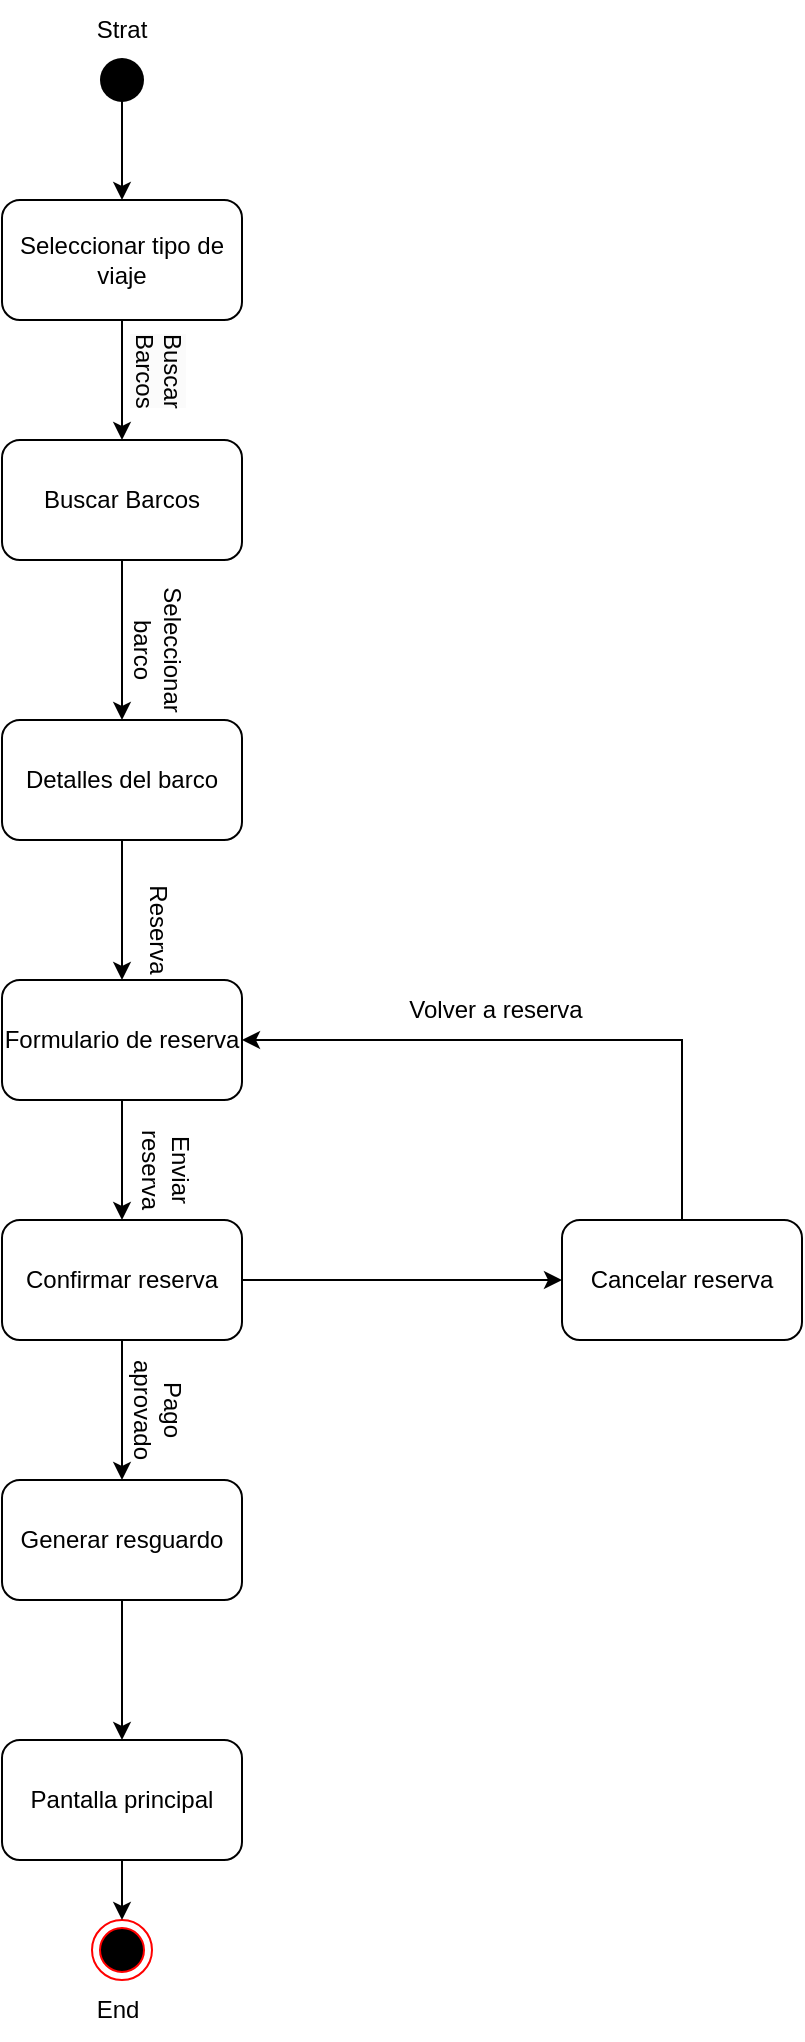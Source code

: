 <mxfile version="24.7.17">
  <diagram name="Pàgina-1" id="iYUXUyXI3bTQenoI2wBv">
    <mxGraphModel dx="1114" dy="592" grid="1" gridSize="10" guides="1" tooltips="1" connect="1" arrows="1" fold="1" page="1" pageScale="1" pageWidth="827" pageHeight="1169" math="0" shadow="0">
      <root>
        <mxCell id="0" />
        <mxCell id="1" parent="0" />
        <mxCell id="y_Qhik4XPTp8zQZSwxhd-2" style="edgeStyle=orthogonalEdgeStyle;rounded=0;orthogonalLoop=1;jettySize=auto;html=1;entryX=0.5;entryY=0;entryDx=0;entryDy=0;" edge="1" parent="1" source="x7MdzEhbPjzZ_axmg5Fu-2" target="x7MdzEhbPjzZ_axmg5Fu-8">
          <mxGeometry relative="1" as="geometry" />
        </mxCell>
        <mxCell id="x7MdzEhbPjzZ_axmg5Fu-2" value="" style="shape=waypoint;sketch=0;fillStyle=solid;size=6;pointerEvents=1;points=[];fillColor=none;resizable=0;rotatable=0;perimeter=centerPerimeter;snapToPoint=1;strokeWidth=9;" parent="1" vertex="1">
          <mxGeometry x="410" y="30" width="20" height="20" as="geometry" />
        </mxCell>
        <mxCell id="x7MdzEhbPjzZ_axmg5Fu-3" value="Detalles del barco" style="rounded=1;whiteSpace=wrap;html=1;" parent="1" vertex="1">
          <mxGeometry x="360" y="360" width="120" height="60" as="geometry" />
        </mxCell>
        <mxCell id="x7MdzEhbPjzZ_axmg5Fu-18" style="edgeStyle=orthogonalEdgeStyle;rounded=0;orthogonalLoop=1;jettySize=auto;html=1;exitX=0.5;exitY=1;exitDx=0;exitDy=0;entryX=0.5;entryY=0;entryDx=0;entryDy=0;" parent="1" source="x7MdzEhbPjzZ_axmg5Fu-4" target="x7MdzEhbPjzZ_axmg5Fu-16" edge="1">
          <mxGeometry relative="1" as="geometry" />
        </mxCell>
        <mxCell id="x7MdzEhbPjzZ_axmg5Fu-4" value="Formulario de reserva" style="rounded=1;whiteSpace=wrap;html=1;" parent="1" vertex="1">
          <mxGeometry x="360" y="490" width="120" height="60" as="geometry" />
        </mxCell>
        <mxCell id="x7MdzEhbPjzZ_axmg5Fu-5" value="" style="endArrow=classic;html=1;rounded=0;entryX=0.5;entryY=0;entryDx=0;entryDy=0;exitX=0.5;exitY=1;exitDx=0;exitDy=0;" parent="1" source="x7MdzEhbPjzZ_axmg5Fu-3" target="x7MdzEhbPjzZ_axmg5Fu-4" edge="1">
          <mxGeometry width="50" height="50" relative="1" as="geometry">
            <mxPoint x="418" y="410" as="sourcePoint" />
            <mxPoint x="458" y="440" as="targetPoint" />
          </mxGeometry>
        </mxCell>
        <mxCell id="y_Qhik4XPTp8zQZSwxhd-1" style="edgeStyle=orthogonalEdgeStyle;rounded=0;orthogonalLoop=1;jettySize=auto;html=1;exitX=0.5;exitY=1;exitDx=0;exitDy=0;entryX=0.5;entryY=0;entryDx=0;entryDy=0;" edge="1" parent="1" source="x7MdzEhbPjzZ_axmg5Fu-8" target="x7MdzEhbPjzZ_axmg5Fu-10">
          <mxGeometry relative="1" as="geometry" />
        </mxCell>
        <mxCell id="x7MdzEhbPjzZ_axmg5Fu-8" value="Seleccionar tipo de viaje" style="rounded=1;whiteSpace=wrap;html=1;" parent="1" vertex="1">
          <mxGeometry x="360" y="100" width="120" height="60" as="geometry" />
        </mxCell>
        <mxCell id="x7MdzEhbPjzZ_axmg5Fu-9" style="edgeStyle=orthogonalEdgeStyle;rounded=0;orthogonalLoop=1;jettySize=auto;html=1;exitX=0.5;exitY=1;exitDx=0;exitDy=0;entryX=0.5;entryY=0;entryDx=0;entryDy=0;" parent="1" source="x7MdzEhbPjzZ_axmg5Fu-10" target="x7MdzEhbPjzZ_axmg5Fu-3" edge="1">
          <mxGeometry relative="1" as="geometry" />
        </mxCell>
        <mxCell id="x7MdzEhbPjzZ_axmg5Fu-10" value="Buscar Barcos" style="rounded=1;whiteSpace=wrap;html=1;" parent="1" vertex="1">
          <mxGeometry x="360" y="220" width="120" height="60" as="geometry" />
        </mxCell>
        <mxCell id="x7MdzEhbPjzZ_axmg5Fu-14" value="Seleccionar barco" style="text;html=1;align=center;verticalAlign=middle;whiteSpace=wrap;rounded=0;rotation=90;" parent="1" vertex="1">
          <mxGeometry x="408" y="310" width="60" height="30" as="geometry" />
        </mxCell>
        <mxCell id="x7MdzEhbPjzZ_axmg5Fu-15" value="Reserva" style="text;html=1;align=center;verticalAlign=middle;whiteSpace=wrap;rounded=0;rotation=90;" parent="1" vertex="1">
          <mxGeometry x="408" y="450" width="60" height="30" as="geometry" />
        </mxCell>
        <mxCell id="x7MdzEhbPjzZ_axmg5Fu-20" style="edgeStyle=orthogonalEdgeStyle;rounded=0;orthogonalLoop=1;jettySize=auto;html=1;exitX=0.5;exitY=1;exitDx=0;exitDy=0;entryX=0.5;entryY=0;entryDx=0;entryDy=0;" parent="1" source="x7MdzEhbPjzZ_axmg5Fu-16" target="x7MdzEhbPjzZ_axmg5Fu-19" edge="1">
          <mxGeometry relative="1" as="geometry" />
        </mxCell>
        <mxCell id="fzfvFWEfPwEEM_tC4q9M-3" style="edgeStyle=orthogonalEdgeStyle;rounded=0;orthogonalLoop=1;jettySize=auto;html=1;exitX=1;exitY=0.5;exitDx=0;exitDy=0;entryX=0;entryY=0.5;entryDx=0;entryDy=0;" parent="1" source="x7MdzEhbPjzZ_axmg5Fu-16" target="fzfvFWEfPwEEM_tC4q9M-2" edge="1">
          <mxGeometry relative="1" as="geometry" />
        </mxCell>
        <mxCell id="x7MdzEhbPjzZ_axmg5Fu-16" value="Confirmar reserva" style="rounded=1;whiteSpace=wrap;html=1;" parent="1" vertex="1">
          <mxGeometry x="360" y="610" width="120" height="60" as="geometry" />
        </mxCell>
        <mxCell id="x7MdzEhbPjzZ_axmg5Fu-17" value="Enviar reserva" style="text;html=1;align=center;verticalAlign=middle;whiteSpace=wrap;rounded=0;rotation=90;" parent="1" vertex="1">
          <mxGeometry x="412" y="570" width="60" height="30" as="geometry" />
        </mxCell>
        <mxCell id="x7MdzEhbPjzZ_axmg5Fu-25" style="edgeStyle=orthogonalEdgeStyle;rounded=0;orthogonalLoop=1;jettySize=auto;html=1;exitX=0.5;exitY=1;exitDx=0;exitDy=0;entryX=0.5;entryY=0;entryDx=0;entryDy=0;" parent="1" source="x7MdzEhbPjzZ_axmg5Fu-19" target="x7MdzEhbPjzZ_axmg5Fu-24" edge="1">
          <mxGeometry relative="1" as="geometry" />
        </mxCell>
        <mxCell id="x7MdzEhbPjzZ_axmg5Fu-19" value="Generar resguardo" style="rounded=1;whiteSpace=wrap;html=1;" parent="1" vertex="1">
          <mxGeometry x="360" y="740" width="120" height="60" as="geometry" />
        </mxCell>
        <mxCell id="x7MdzEhbPjzZ_axmg5Fu-21" value="Pago aprovado" style="text;html=1;align=center;verticalAlign=middle;whiteSpace=wrap;rounded=0;rotation=90;" parent="1" vertex="1">
          <mxGeometry x="408" y="690" width="60" height="30" as="geometry" />
        </mxCell>
        <mxCell id="x7MdzEhbPjzZ_axmg5Fu-22" value="" style="ellipse;html=1;shape=endState;fillColor=#000000;strokeColor=#ff0000;" parent="1" vertex="1">
          <mxGeometry x="405" y="960" width="30" height="30" as="geometry" />
        </mxCell>
        <mxCell id="x7MdzEhbPjzZ_axmg5Fu-26" value="" style="edgeStyle=orthogonalEdgeStyle;rounded=0;orthogonalLoop=1;jettySize=auto;html=1;" parent="1" source="x7MdzEhbPjzZ_axmg5Fu-24" target="x7MdzEhbPjzZ_axmg5Fu-22" edge="1">
          <mxGeometry relative="1" as="geometry" />
        </mxCell>
        <mxCell id="x7MdzEhbPjzZ_axmg5Fu-24" value="Pantalla principal" style="rounded=1;whiteSpace=wrap;html=1;" parent="1" vertex="1">
          <mxGeometry x="360" y="870" width="120" height="60" as="geometry" />
        </mxCell>
        <mxCell id="x7MdzEhbPjzZ_axmg5Fu-34" value="Strat" style="text;html=1;align=center;verticalAlign=middle;whiteSpace=wrap;rounded=0;" parent="1" vertex="1">
          <mxGeometry x="390" width="60" height="30" as="geometry" />
        </mxCell>
        <mxCell id="x7MdzEhbPjzZ_axmg5Fu-35" value="End" style="text;html=1;align=center;verticalAlign=middle;whiteSpace=wrap;rounded=0;" parent="1" vertex="1">
          <mxGeometry x="388" y="990" width="60" height="30" as="geometry" />
        </mxCell>
        <mxCell id="fzfvFWEfPwEEM_tC4q9M-5" style="edgeStyle=orthogonalEdgeStyle;rounded=0;orthogonalLoop=1;jettySize=auto;html=1;exitX=0.5;exitY=0;exitDx=0;exitDy=0;entryX=1;entryY=0.5;entryDx=0;entryDy=0;" parent="1" source="fzfvFWEfPwEEM_tC4q9M-2" target="x7MdzEhbPjzZ_axmg5Fu-4" edge="1">
          <mxGeometry relative="1" as="geometry" />
        </mxCell>
        <mxCell id="fzfvFWEfPwEEM_tC4q9M-2" value="Cancelar reserva" style="rounded=1;whiteSpace=wrap;html=1;" parent="1" vertex="1">
          <mxGeometry x="640" y="610" width="120" height="60" as="geometry" />
        </mxCell>
        <mxCell id="fzfvFWEfPwEEM_tC4q9M-6" value="Volver a reserva" style="text;html=1;align=center;verticalAlign=middle;whiteSpace=wrap;rounded=0;rotation=0;" parent="1" vertex="1">
          <mxGeometry x="562" y="490" width="90" height="30" as="geometry" />
        </mxCell>
        <mxCell id="y_Qhik4XPTp8zQZSwxhd-4" value="&lt;span style=&quot;color: rgb(0, 0, 0); font-family: Helvetica; font-size: 12px; font-style: normal; font-variant-ligatures: normal; font-variant-caps: normal; font-weight: 400; letter-spacing: normal; orphans: 2; text-align: center; text-indent: 0px; text-transform: none; widows: 2; word-spacing: 0px; -webkit-text-stroke-width: 0px; white-space: normal; background-color: rgb(251, 251, 251); text-decoration-thickness: initial; text-decoration-style: initial; text-decoration-color: initial; display: inline !important; float: none;&quot;&gt;Buscar Barcos&lt;/span&gt;" style="text;whiteSpace=wrap;html=1;rotation=90;" vertex="1" parent="1">
          <mxGeometry x="414" y="170" width="50" height="40" as="geometry" />
        </mxCell>
      </root>
    </mxGraphModel>
  </diagram>
</mxfile>
